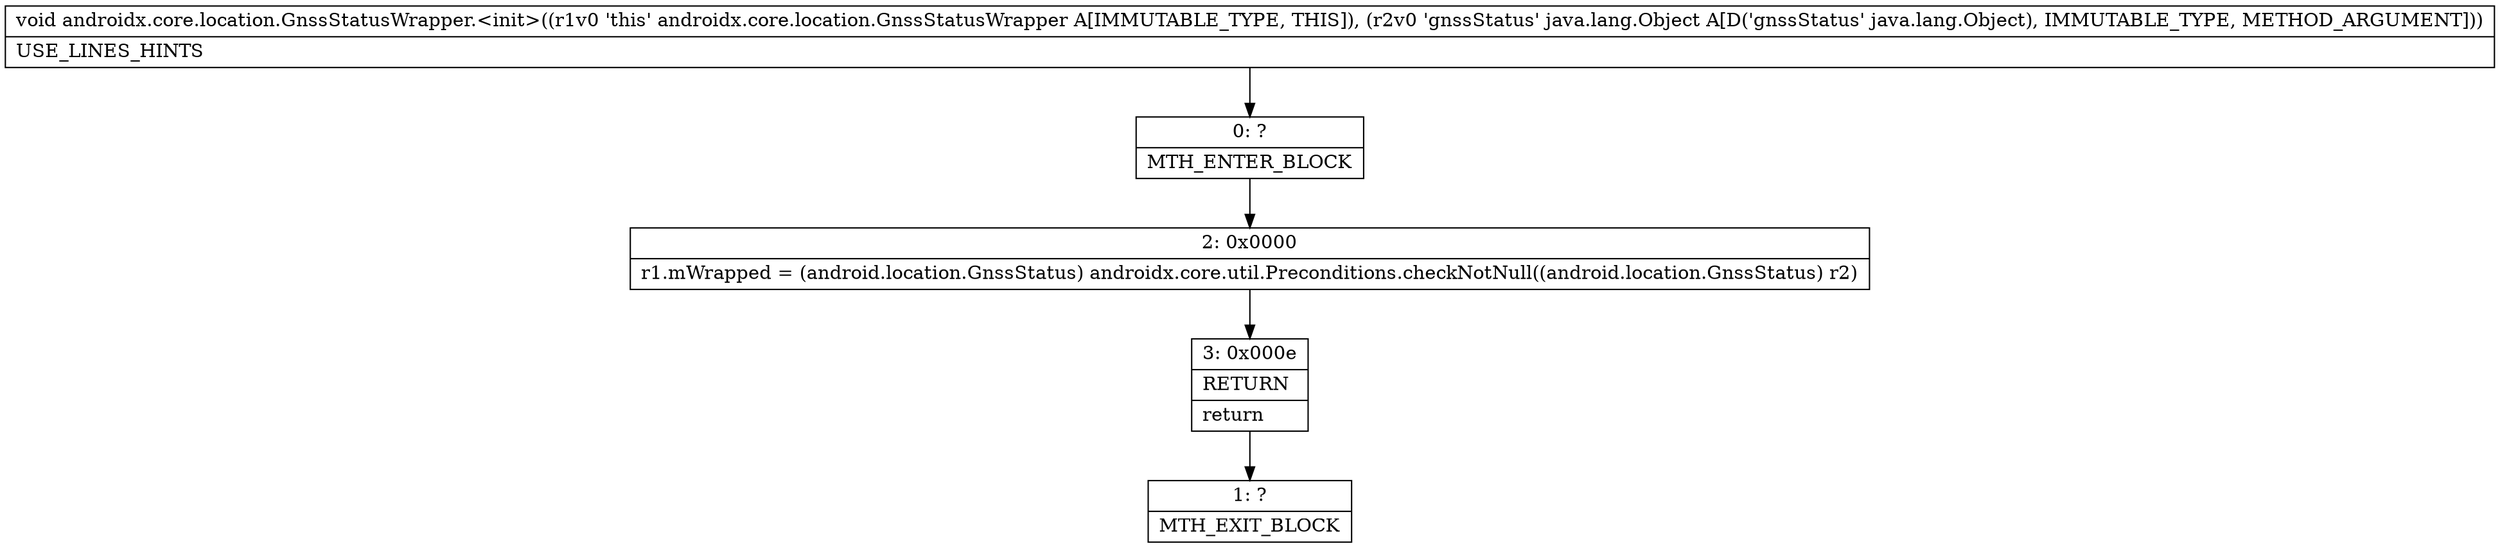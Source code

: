 digraph "CFG forandroidx.core.location.GnssStatusWrapper.\<init\>(Ljava\/lang\/Object;)V" {
Node_0 [shape=record,label="{0\:\ ?|MTH_ENTER_BLOCK\l}"];
Node_2 [shape=record,label="{2\:\ 0x0000|r1.mWrapped = (android.location.GnssStatus) androidx.core.util.Preconditions.checkNotNull((android.location.GnssStatus) r2)\l}"];
Node_3 [shape=record,label="{3\:\ 0x000e|RETURN\l|return\l}"];
Node_1 [shape=record,label="{1\:\ ?|MTH_EXIT_BLOCK\l}"];
MethodNode[shape=record,label="{void androidx.core.location.GnssStatusWrapper.\<init\>((r1v0 'this' androidx.core.location.GnssStatusWrapper A[IMMUTABLE_TYPE, THIS]), (r2v0 'gnssStatus' java.lang.Object A[D('gnssStatus' java.lang.Object), IMMUTABLE_TYPE, METHOD_ARGUMENT]))  | USE_LINES_HINTS\l}"];
MethodNode -> Node_0;Node_0 -> Node_2;
Node_2 -> Node_3;
Node_3 -> Node_1;
}

